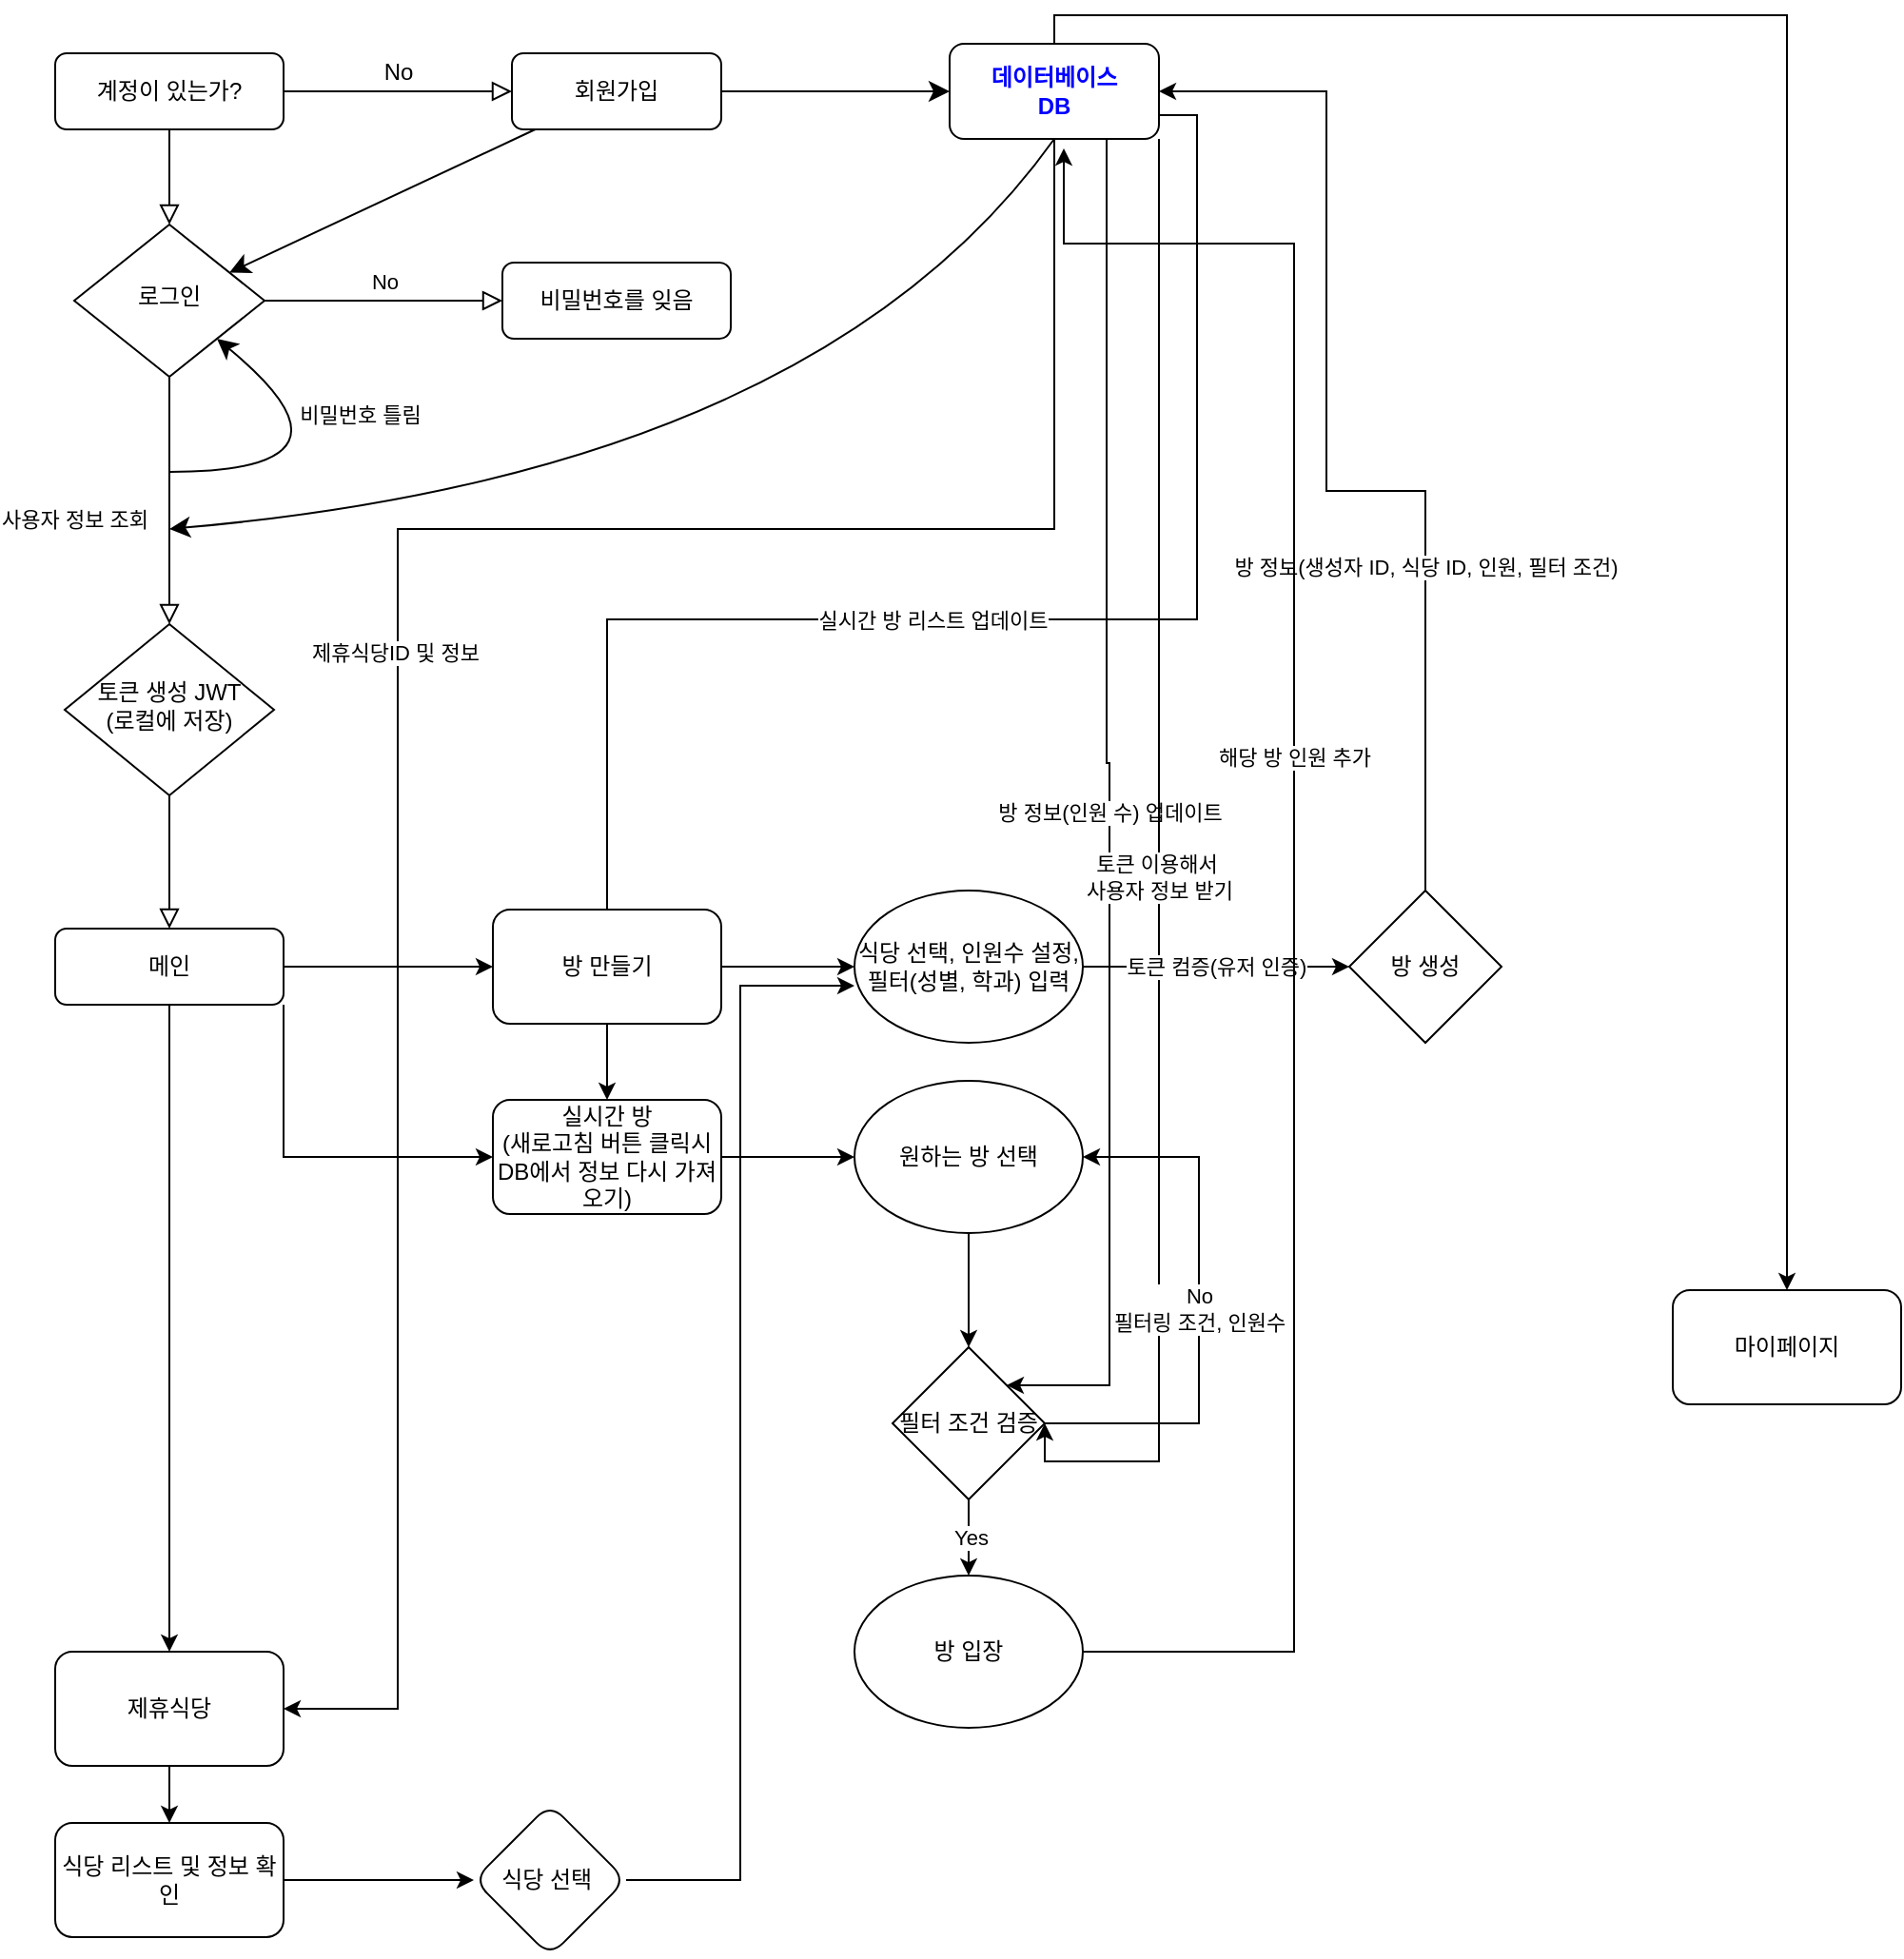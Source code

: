<mxfile version="26.2.14">
  <diagram id="C5RBs43oDa-KdzZeNtuy" name="Page-1">
    <mxGraphModel dx="917" dy="1104" grid="1" gridSize="10" guides="1" tooltips="1" connect="1" arrows="1" fold="1" page="1" pageScale="1" pageWidth="1654" pageHeight="2336" math="0" shadow="0">
      <root>
        <mxCell id="WIyWlLk6GJQsqaUBKTNV-0" />
        <mxCell id="WIyWlLk6GJQsqaUBKTNV-1" parent="WIyWlLk6GJQsqaUBKTNV-0" />
        <mxCell id="WIyWlLk6GJQsqaUBKTNV-2" value="" style="rounded=0;html=1;jettySize=auto;orthogonalLoop=1;fontSize=11;endArrow=block;endFill=0;endSize=8;strokeWidth=1;shadow=0;labelBackgroundColor=none;edgeStyle=orthogonalEdgeStyle;" parent="WIyWlLk6GJQsqaUBKTNV-1" source="WIyWlLk6GJQsqaUBKTNV-3" target="WIyWlLk6GJQsqaUBKTNV-6" edge="1">
          <mxGeometry relative="1" as="geometry" />
        </mxCell>
        <mxCell id="hJwrsbf3IS1ur8POOnjK-0" value="No" style="edgeStyle=none;curved=1;rounded=0;orthogonalLoop=1;jettySize=auto;html=1;fontSize=12;startSize=8;endSize=8;entryX=0;entryY=0.5;entryDx=0;entryDy=0;endArrow=block;endFill=0;" parent="WIyWlLk6GJQsqaUBKTNV-1" source="WIyWlLk6GJQsqaUBKTNV-3" target="hJwrsbf3IS1ur8POOnjK-1" edge="1">
          <mxGeometry y="10" relative="1" as="geometry">
            <mxPoint x="330" y="100" as="targetPoint" />
            <mxPoint as="offset" />
          </mxGeometry>
        </mxCell>
        <mxCell id="WIyWlLk6GJQsqaUBKTNV-3" value="계정이 있는가?" style="rounded=1;whiteSpace=wrap;html=1;fontSize=12;glass=0;strokeWidth=1;shadow=0;" parent="WIyWlLk6GJQsqaUBKTNV-1" vertex="1">
          <mxGeometry x="160" y="80" width="120" height="40" as="geometry" />
        </mxCell>
        <mxCell id="WIyWlLk6GJQsqaUBKTNV-4" value="사용자 정보 조회" style="rounded=0;html=1;jettySize=auto;orthogonalLoop=1;fontSize=11;endArrow=block;endFill=0;endSize=8;strokeWidth=1;shadow=0;labelBackgroundColor=none;edgeStyle=orthogonalEdgeStyle;" parent="WIyWlLk6GJQsqaUBKTNV-1" source="WIyWlLk6GJQsqaUBKTNV-6" target="WIyWlLk6GJQsqaUBKTNV-10" edge="1">
          <mxGeometry x="0.143" y="-50" relative="1" as="geometry">
            <mxPoint as="offset" />
          </mxGeometry>
        </mxCell>
        <mxCell id="WIyWlLk6GJQsqaUBKTNV-5" value="No" style="edgeStyle=orthogonalEdgeStyle;rounded=0;html=1;jettySize=auto;orthogonalLoop=1;fontSize=11;endArrow=block;endFill=0;endSize=8;strokeWidth=1;shadow=0;labelBackgroundColor=none;" parent="WIyWlLk6GJQsqaUBKTNV-1" source="WIyWlLk6GJQsqaUBKTNV-6" target="WIyWlLk6GJQsqaUBKTNV-7" edge="1">
          <mxGeometry y="10" relative="1" as="geometry">
            <mxPoint as="offset" />
          </mxGeometry>
        </mxCell>
        <mxCell id="WIyWlLk6GJQsqaUBKTNV-6" value="로그인" style="rhombus;whiteSpace=wrap;html=1;shadow=0;fontFamily=Helvetica;fontSize=12;align=center;strokeWidth=1;spacing=6;spacingTop=-4;" parent="WIyWlLk6GJQsqaUBKTNV-1" vertex="1">
          <mxGeometry x="170" y="170" width="100" height="80" as="geometry" />
        </mxCell>
        <mxCell id="WIyWlLk6GJQsqaUBKTNV-7" value="비밀번호를 잊음" style="rounded=1;whiteSpace=wrap;html=1;fontSize=12;glass=0;strokeWidth=1;shadow=0;" parent="WIyWlLk6GJQsqaUBKTNV-1" vertex="1">
          <mxGeometry x="395" y="190" width="120" height="40" as="geometry" />
        </mxCell>
        <mxCell id="WIyWlLk6GJQsqaUBKTNV-8" value="" style="rounded=0;html=1;jettySize=auto;orthogonalLoop=1;fontSize=11;endArrow=block;endFill=0;endSize=8;strokeWidth=1;shadow=0;labelBackgroundColor=none;edgeStyle=orthogonalEdgeStyle;" parent="WIyWlLk6GJQsqaUBKTNV-1" source="WIyWlLk6GJQsqaUBKTNV-10" target="WIyWlLk6GJQsqaUBKTNV-11" edge="1">
          <mxGeometry x="0.333" y="20" relative="1" as="geometry">
            <mxPoint as="offset" />
          </mxGeometry>
        </mxCell>
        <mxCell id="WIyWlLk6GJQsqaUBKTNV-10" value="토큰 생성 JWT&lt;div&gt;(로컬에 저장)&lt;/div&gt;" style="rhombus;whiteSpace=wrap;html=1;shadow=0;fontFamily=Helvetica;fontSize=12;align=center;strokeWidth=1;spacing=6;spacingTop=-4;" parent="WIyWlLk6GJQsqaUBKTNV-1" vertex="1">
          <mxGeometry x="165" y="380" width="110" height="90" as="geometry" />
        </mxCell>
        <mxCell id="jsokQ53M_ggxwo4VpcXb-0" style="edgeStyle=orthogonalEdgeStyle;rounded=0;orthogonalLoop=1;jettySize=auto;html=1;" edge="1" parent="WIyWlLk6GJQsqaUBKTNV-1" source="WIyWlLk6GJQsqaUBKTNV-11" target="hJwrsbf3IS1ur8POOnjK-13">
          <mxGeometry relative="1" as="geometry" />
        </mxCell>
        <mxCell id="jsokQ53M_ggxwo4VpcXb-13" style="edgeStyle=orthogonalEdgeStyle;rounded=0;orthogonalLoop=1;jettySize=auto;html=1;exitX=1;exitY=1;exitDx=0;exitDy=0;entryX=0;entryY=0.5;entryDx=0;entryDy=0;" edge="1" parent="WIyWlLk6GJQsqaUBKTNV-1" source="WIyWlLk6GJQsqaUBKTNV-11" target="jsokQ53M_ggxwo4VpcXb-12">
          <mxGeometry relative="1" as="geometry" />
        </mxCell>
        <mxCell id="jsokQ53M_ggxwo4VpcXb-30" style="edgeStyle=orthogonalEdgeStyle;rounded=0;orthogonalLoop=1;jettySize=auto;html=1;" edge="1" parent="WIyWlLk6GJQsqaUBKTNV-1" source="WIyWlLk6GJQsqaUBKTNV-11" target="hJwrsbf3IS1ur8POOnjK-12">
          <mxGeometry relative="1" as="geometry" />
        </mxCell>
        <mxCell id="WIyWlLk6GJQsqaUBKTNV-11" value="메인" style="rounded=1;whiteSpace=wrap;html=1;fontSize=12;glass=0;strokeWidth=1;shadow=0;" parent="WIyWlLk6GJQsqaUBKTNV-1" vertex="1">
          <mxGeometry x="160" y="540" width="120" height="40" as="geometry" />
        </mxCell>
        <mxCell id="hJwrsbf3IS1ur8POOnjK-2" value="" style="edgeStyle=none;curved=1;rounded=0;orthogonalLoop=1;jettySize=auto;html=1;fontSize=12;startSize=8;endSize=8;" parent="WIyWlLk6GJQsqaUBKTNV-1" source="hJwrsbf3IS1ur8POOnjK-1" target="WIyWlLk6GJQsqaUBKTNV-6" edge="1">
          <mxGeometry relative="1" as="geometry" />
        </mxCell>
        <mxCell id="hJwrsbf3IS1ur8POOnjK-4" style="edgeStyle=none;curved=1;rounded=0;orthogonalLoop=1;jettySize=auto;html=1;fontSize=12;startSize=8;endSize=8;" parent="WIyWlLk6GJQsqaUBKTNV-1" source="hJwrsbf3IS1ur8POOnjK-1" target="hJwrsbf3IS1ur8POOnjK-3" edge="1">
          <mxGeometry relative="1" as="geometry" />
        </mxCell>
        <mxCell id="hJwrsbf3IS1ur8POOnjK-1" value="회원가입" style="rounded=1;whiteSpace=wrap;html=1;" parent="WIyWlLk6GJQsqaUBKTNV-1" vertex="1">
          <mxGeometry x="400" y="80" width="110" height="40" as="geometry" />
        </mxCell>
        <mxCell id="hJwrsbf3IS1ur8POOnjK-10" style="edgeStyle=none;curved=1;rounded=0;orthogonalLoop=1;jettySize=auto;html=1;exitX=0.5;exitY=1;exitDx=0;exitDy=0;fontSize=12;startSize=8;endSize=8;" parent="WIyWlLk6GJQsqaUBKTNV-1" source="hJwrsbf3IS1ur8POOnjK-3" edge="1">
          <mxGeometry relative="1" as="geometry">
            <mxPoint x="220" y="330" as="targetPoint" />
            <Array as="points">
              <mxPoint x="560" y="300" />
            </Array>
          </mxGeometry>
        </mxCell>
        <mxCell id="jsokQ53M_ggxwo4VpcXb-15" value="실시간 방 리스트 업데이트" style="edgeStyle=orthogonalEdgeStyle;rounded=0;orthogonalLoop=1;jettySize=auto;html=1;exitX=1;exitY=0.75;exitDx=0;exitDy=0;" edge="1" parent="WIyWlLk6GJQsqaUBKTNV-1" source="hJwrsbf3IS1ur8POOnjK-3" target="jsokQ53M_ggxwo4VpcXb-12">
          <mxGeometry relative="1" as="geometry" />
        </mxCell>
        <mxCell id="jsokQ53M_ggxwo4VpcXb-29" value="방 정보(인원 수) 업데이트" style="edgeStyle=orthogonalEdgeStyle;rounded=0;orthogonalLoop=1;jettySize=auto;html=1;exitX=0.75;exitY=1;exitDx=0;exitDy=0;entryX=1;entryY=0;entryDx=0;entryDy=0;" edge="1" parent="WIyWlLk6GJQsqaUBKTNV-1" source="hJwrsbf3IS1ur8POOnjK-3" target="jsokQ53M_ggxwo4VpcXb-21">
          <mxGeometry relative="1" as="geometry">
            <mxPoint x="713" y="780" as="targetPoint" />
            <Array as="points">
              <mxPoint x="713" y="453" />
              <mxPoint x="714" y="453" />
              <mxPoint x="714" y="780" />
            </Array>
          </mxGeometry>
        </mxCell>
        <mxCell id="jsokQ53M_ggxwo4VpcXb-31" value="제휴식당ID 및 정보&amp;nbsp;" style="edgeStyle=orthogonalEdgeStyle;rounded=0;orthogonalLoop=1;jettySize=auto;html=1;entryX=1;entryY=0.5;entryDx=0;entryDy=0;" edge="1" parent="WIyWlLk6GJQsqaUBKTNV-1" source="hJwrsbf3IS1ur8POOnjK-3" target="hJwrsbf3IS1ur8POOnjK-12">
          <mxGeometry relative="1" as="geometry">
            <mxPoint x="360" y="950" as="targetPoint" />
            <Array as="points">
              <mxPoint x="685" y="330" />
              <mxPoint x="340" y="330" />
              <mxPoint x="340" y="950" />
            </Array>
          </mxGeometry>
        </mxCell>
        <mxCell id="jsokQ53M_ggxwo4VpcXb-42" value="" style="edgeStyle=orthogonalEdgeStyle;rounded=0;orthogonalLoop=1;jettySize=auto;html=1;" edge="1" parent="WIyWlLk6GJQsqaUBKTNV-1" source="hJwrsbf3IS1ur8POOnjK-3" target="hJwrsbf3IS1ur8POOnjK-14">
          <mxGeometry relative="1" as="geometry">
            <mxPoint x="685" y="30" as="targetPoint" />
            <Array as="points">
              <mxPoint x="685" y="60" />
              <mxPoint x="1070" y="60" />
            </Array>
          </mxGeometry>
        </mxCell>
        <mxCell id="jsokQ53M_ggxwo4VpcXb-44" value="토큰 이용해서&amp;nbsp;&lt;div&gt;사용자 정보 받기&lt;/div&gt;" style="edgeStyle=orthogonalEdgeStyle;rounded=0;orthogonalLoop=1;jettySize=auto;html=1;exitX=1;exitY=1;exitDx=0;exitDy=0;entryX=1;entryY=0.5;entryDx=0;entryDy=0;" edge="1" parent="WIyWlLk6GJQsqaUBKTNV-1" source="hJwrsbf3IS1ur8POOnjK-3" target="jsokQ53M_ggxwo4VpcXb-21">
          <mxGeometry relative="1" as="geometry">
            <mxPoint x="740" y="820" as="targetPoint" />
            <Array as="points">
              <mxPoint x="740" y="820" />
              <mxPoint x="680" y="820" />
            </Array>
          </mxGeometry>
        </mxCell>
        <mxCell id="hJwrsbf3IS1ur8POOnjK-3" value="&lt;b&gt;&lt;font style=&quot;color: rgb(0, 0, 255);&quot;&gt;데이터베이스&lt;/font&gt;&lt;/b&gt;&lt;div&gt;&lt;b&gt;&lt;font style=&quot;color: rgb(0, 0, 255);&quot;&gt;DB&lt;/font&gt;&lt;/b&gt;&lt;/div&gt;" style="rounded=1;whiteSpace=wrap;html=1;" parent="WIyWlLk6GJQsqaUBKTNV-1" vertex="1">
          <mxGeometry x="630" y="75" width="110" height="50" as="geometry" />
        </mxCell>
        <mxCell id="hJwrsbf3IS1ur8POOnjK-7" value="" style="endArrow=classic;html=1;rounded=0;fontSize=12;startSize=8;endSize=8;curved=1;entryX=1;entryY=1;entryDx=0;entryDy=0;" parent="WIyWlLk6GJQsqaUBKTNV-1" target="WIyWlLk6GJQsqaUBKTNV-6" edge="1">
          <mxGeometry relative="1" as="geometry">
            <mxPoint x="220" y="300" as="sourcePoint" />
            <mxPoint x="360" y="290" as="targetPoint" />
            <Array as="points">
              <mxPoint x="330" y="300" />
            </Array>
          </mxGeometry>
        </mxCell>
        <mxCell id="hJwrsbf3IS1ur8POOnjK-8" value="비밀번호 틀림" style="edgeLabel;resizable=0;html=1;;align=center;verticalAlign=middle;" parent="hJwrsbf3IS1ur8POOnjK-7" connectable="0" vertex="1">
          <mxGeometry relative="1" as="geometry">
            <mxPoint x="-10" y="-30" as="offset" />
          </mxGeometry>
        </mxCell>
        <mxCell id="jsokQ53M_ggxwo4VpcXb-41" style="edgeStyle=orthogonalEdgeStyle;rounded=0;orthogonalLoop=1;jettySize=auto;html=1;" edge="1" parent="WIyWlLk6GJQsqaUBKTNV-1" source="hJwrsbf3IS1ur8POOnjK-12" target="jsokQ53M_ggxwo4VpcXb-36">
          <mxGeometry relative="1" as="geometry" />
        </mxCell>
        <mxCell id="hJwrsbf3IS1ur8POOnjK-12" value="제휴식당" style="rounded=1;whiteSpace=wrap;html=1;" parent="WIyWlLk6GJQsqaUBKTNV-1" vertex="1">
          <mxGeometry x="160" y="920" width="120" height="60" as="geometry" />
        </mxCell>
        <mxCell id="jsokQ53M_ggxwo4VpcXb-4" style="edgeStyle=orthogonalEdgeStyle;rounded=0;orthogonalLoop=1;jettySize=auto;html=1;" edge="1" parent="WIyWlLk6GJQsqaUBKTNV-1" source="hJwrsbf3IS1ur8POOnjK-13" target="jsokQ53M_ggxwo4VpcXb-3">
          <mxGeometry relative="1" as="geometry" />
        </mxCell>
        <mxCell id="hJwrsbf3IS1ur8POOnjK-13" value="방 만들기" style="rounded=1;whiteSpace=wrap;html=1;" parent="WIyWlLk6GJQsqaUBKTNV-1" vertex="1">
          <mxGeometry x="390" y="530" width="120" height="60" as="geometry" />
        </mxCell>
        <mxCell id="hJwrsbf3IS1ur8POOnjK-14" value="마이페이지" style="rounded=1;whiteSpace=wrap;html=1;" parent="WIyWlLk6GJQsqaUBKTNV-1" vertex="1">
          <mxGeometry x="1010" y="730" width="120" height="60" as="geometry" />
        </mxCell>
        <mxCell id="jsokQ53M_ggxwo4VpcXb-7" value="토큰 컴증(유저 인증)" style="edgeStyle=orthogonalEdgeStyle;rounded=0;orthogonalLoop=1;jettySize=auto;html=1;" edge="1" parent="WIyWlLk6GJQsqaUBKTNV-1" source="jsokQ53M_ggxwo4VpcXb-3" target="jsokQ53M_ggxwo4VpcXb-6">
          <mxGeometry relative="1" as="geometry" />
        </mxCell>
        <mxCell id="jsokQ53M_ggxwo4VpcXb-3" value="식당 선택, 인원수 설정, 필터(성별, 학과) 입력" style="ellipse;whiteSpace=wrap;html=1;" vertex="1" parent="WIyWlLk6GJQsqaUBKTNV-1">
          <mxGeometry x="580" y="520" width="120" height="80" as="geometry" />
        </mxCell>
        <mxCell id="jsokQ53M_ggxwo4VpcXb-9" value="방 정보(생성자 ID, 식당 ID, 인원, 필터 조건)" style="edgeStyle=orthogonalEdgeStyle;rounded=0;orthogonalLoop=1;jettySize=auto;html=1;exitX=0.5;exitY=0;exitDx=0;exitDy=0;entryX=1;entryY=0.5;entryDx=0;entryDy=0;" edge="1" parent="WIyWlLk6GJQsqaUBKTNV-1" source="jsokQ53M_ggxwo4VpcXb-6" target="hJwrsbf3IS1ur8POOnjK-3">
          <mxGeometry x="-0.393" relative="1" as="geometry">
            <mxPoint x="827" y="100" as="targetPoint" />
            <Array as="points">
              <mxPoint x="880" y="310" />
              <mxPoint x="828" y="310" />
              <mxPoint x="828" y="100" />
            </Array>
            <mxPoint as="offset" />
          </mxGeometry>
        </mxCell>
        <mxCell id="jsokQ53M_ggxwo4VpcXb-6" value="방 생성" style="rhombus;whiteSpace=wrap;html=1;" vertex="1" parent="WIyWlLk6GJQsqaUBKTNV-1">
          <mxGeometry x="840" y="520" width="80" height="80" as="geometry" />
        </mxCell>
        <mxCell id="jsokQ53M_ggxwo4VpcXb-16" style="edgeStyle=orthogonalEdgeStyle;rounded=0;orthogonalLoop=1;jettySize=auto;html=1;" edge="1" parent="WIyWlLk6GJQsqaUBKTNV-1" source="jsokQ53M_ggxwo4VpcXb-12">
          <mxGeometry relative="1" as="geometry">
            <mxPoint x="580" y="660" as="targetPoint" />
          </mxGeometry>
        </mxCell>
        <mxCell id="jsokQ53M_ggxwo4VpcXb-12" value="실시간 방&lt;div&gt;(새로고침 버튼 클릭시 DB에서 정보 다시 가져오기)&lt;/div&gt;" style="rounded=1;whiteSpace=wrap;html=1;" vertex="1" parent="WIyWlLk6GJQsqaUBKTNV-1">
          <mxGeometry x="390" y="630" width="120" height="60" as="geometry" />
        </mxCell>
        <mxCell id="jsokQ53M_ggxwo4VpcXb-19" value="" style="edgeStyle=orthogonalEdgeStyle;rounded=0;orthogonalLoop=1;jettySize=auto;html=1;" edge="1" parent="WIyWlLk6GJQsqaUBKTNV-1" source="jsokQ53M_ggxwo4VpcXb-18">
          <mxGeometry relative="1" as="geometry">
            <mxPoint x="640" y="760" as="targetPoint" />
          </mxGeometry>
        </mxCell>
        <mxCell id="jsokQ53M_ggxwo4VpcXb-18" value="원하는 방 선택" style="ellipse;whiteSpace=wrap;html=1;" vertex="1" parent="WIyWlLk6GJQsqaUBKTNV-1">
          <mxGeometry x="580" y="620" width="120" height="80" as="geometry" />
        </mxCell>
        <mxCell id="jsokQ53M_ggxwo4VpcXb-22" value="Yes" style="edgeStyle=orthogonalEdgeStyle;rounded=0;orthogonalLoop=1;jettySize=auto;html=1;" edge="1" parent="WIyWlLk6GJQsqaUBKTNV-1" source="jsokQ53M_ggxwo4VpcXb-21">
          <mxGeometry relative="1" as="geometry">
            <mxPoint x="640" y="880" as="targetPoint" />
          </mxGeometry>
        </mxCell>
        <mxCell id="jsokQ53M_ggxwo4VpcXb-23" value="No&lt;div&gt;필터링 조건, 인원수&lt;/div&gt;" style="edgeStyle=orthogonalEdgeStyle;rounded=0;orthogonalLoop=1;jettySize=auto;html=1;entryX=1;entryY=0.5;entryDx=0;entryDy=0;" edge="1" parent="WIyWlLk6GJQsqaUBKTNV-1" source="jsokQ53M_ggxwo4VpcXb-21" target="jsokQ53M_ggxwo4VpcXb-18">
          <mxGeometry relative="1" as="geometry">
            <mxPoint x="760" y="700" as="targetPoint" />
            <Array as="points">
              <mxPoint x="761" y="800" />
              <mxPoint x="761" y="660" />
            </Array>
          </mxGeometry>
        </mxCell>
        <mxCell id="jsokQ53M_ggxwo4VpcXb-21" value="필터 조건 검증" style="rhombus;whiteSpace=wrap;html=1;" vertex="1" parent="WIyWlLk6GJQsqaUBKTNV-1">
          <mxGeometry x="600" y="760" width="80" height="80" as="geometry" />
        </mxCell>
        <mxCell id="jsokQ53M_ggxwo4VpcXb-25" value="해당 방 인원 추가" style="edgeStyle=orthogonalEdgeStyle;rounded=0;orthogonalLoop=1;jettySize=auto;html=1;" edge="1" parent="WIyWlLk6GJQsqaUBKTNV-1" source="jsokQ53M_ggxwo4VpcXb-24">
          <mxGeometry x="0.137" relative="1" as="geometry">
            <mxPoint x="690" y="130" as="targetPoint" />
            <Array as="points">
              <mxPoint x="811" y="920" />
              <mxPoint x="811" y="180" />
              <mxPoint x="690" y="180" />
            </Array>
            <mxPoint as="offset" />
          </mxGeometry>
        </mxCell>
        <mxCell id="jsokQ53M_ggxwo4VpcXb-24" value="방 입장" style="ellipse;whiteSpace=wrap;html=1;" vertex="1" parent="WIyWlLk6GJQsqaUBKTNV-1">
          <mxGeometry x="580" y="880" width="120" height="80" as="geometry" />
        </mxCell>
        <mxCell id="jsokQ53M_ggxwo4VpcXb-38" value="" style="edgeStyle=orthogonalEdgeStyle;rounded=0;orthogonalLoop=1;jettySize=auto;html=1;" edge="1" parent="WIyWlLk6GJQsqaUBKTNV-1" source="jsokQ53M_ggxwo4VpcXb-36" target="jsokQ53M_ggxwo4VpcXb-37">
          <mxGeometry relative="1" as="geometry" />
        </mxCell>
        <mxCell id="jsokQ53M_ggxwo4VpcXb-36" value="식당 리스트 및 정보 확인" style="rounded=1;whiteSpace=wrap;html=1;" vertex="1" parent="WIyWlLk6GJQsqaUBKTNV-1">
          <mxGeometry x="160" y="1010" width="120" height="60" as="geometry" />
        </mxCell>
        <mxCell id="jsokQ53M_ggxwo4VpcXb-39" style="edgeStyle=orthogonalEdgeStyle;rounded=0;orthogonalLoop=1;jettySize=auto;html=1;entryX=0;entryY=0.625;entryDx=0;entryDy=0;entryPerimeter=0;" edge="1" parent="WIyWlLk6GJQsqaUBKTNV-1" source="jsokQ53M_ggxwo4VpcXb-37" target="jsokQ53M_ggxwo4VpcXb-3">
          <mxGeometry relative="1" as="geometry">
            <mxPoint x="550" y="570" as="targetPoint" />
          </mxGeometry>
        </mxCell>
        <mxCell id="jsokQ53M_ggxwo4VpcXb-37" value="식당 선택&amp;nbsp;" style="rhombus;whiteSpace=wrap;html=1;rounded=1;" vertex="1" parent="WIyWlLk6GJQsqaUBKTNV-1">
          <mxGeometry x="380" y="1000" width="80" height="80" as="geometry" />
        </mxCell>
      </root>
    </mxGraphModel>
  </diagram>
</mxfile>
